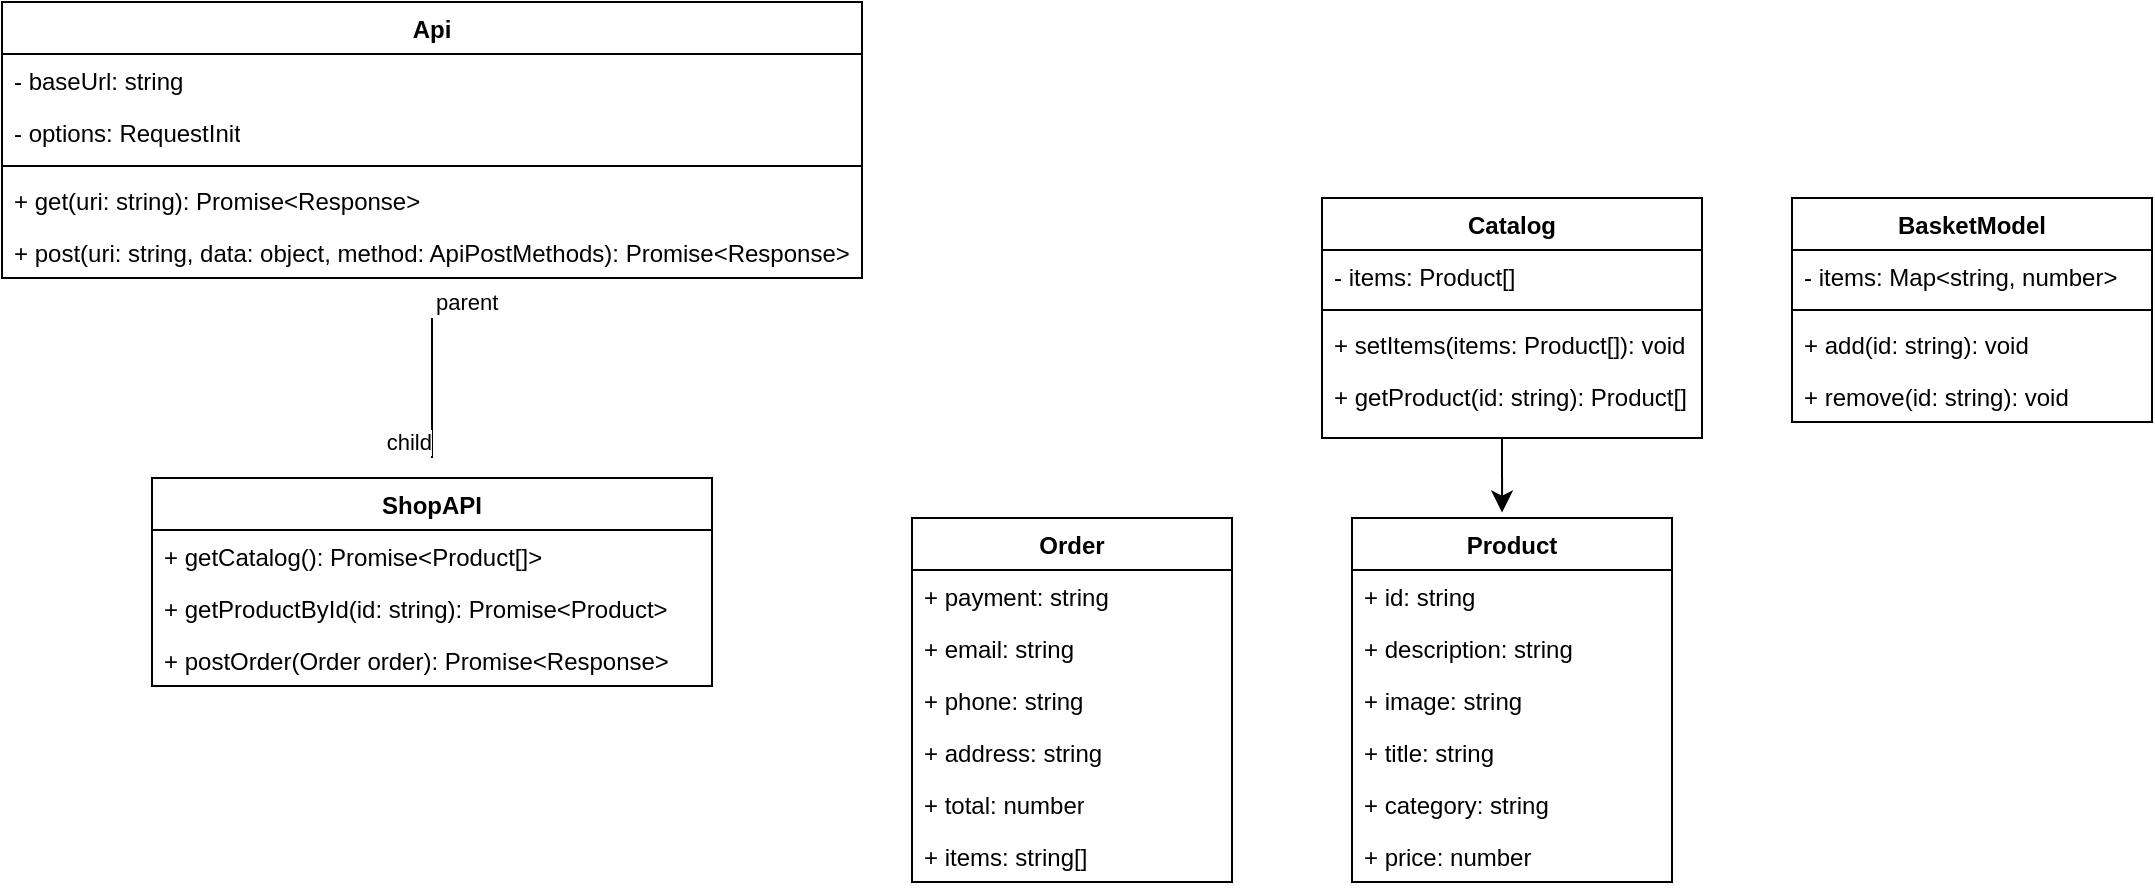 <mxfile version="26.0.16">
  <diagram id="C5RBs43oDa-KdzZeNtuy" name="Page-1">
    <mxGraphModel dx="1295" dy="2236" grid="1" gridSize="10" guides="1" tooltips="1" connect="1" arrows="1" fold="1" page="1" pageScale="1" pageWidth="827" pageHeight="1169" math="0" shadow="0">
      <root>
        <mxCell id="WIyWlLk6GJQsqaUBKTNV-0" />
        <mxCell id="WIyWlLk6GJQsqaUBKTNV-1" parent="WIyWlLk6GJQsqaUBKTNV-0" />
        <mxCell id="SmIBdzl2tULBFA1JLsAg-3" value="Product" style="swimlane;fontStyle=1;align=center;verticalAlign=top;childLayout=stackLayout;horizontal=1;startSize=26;horizontalStack=0;resizeParent=1;resizeParentMax=0;resizeLast=0;collapsible=1;marginBottom=0;whiteSpace=wrap;html=1;" parent="WIyWlLk6GJQsqaUBKTNV-1" vertex="1">
          <mxGeometry x="700" y="200" width="160" height="182" as="geometry" />
        </mxCell>
        <mxCell id="SmIBdzl2tULBFA1JLsAg-4" value="+ id: string" style="text;strokeColor=none;fillColor=none;align=left;verticalAlign=top;spacingLeft=4;spacingRight=4;overflow=hidden;rotatable=0;points=[[0,0.5],[1,0.5]];portConstraint=eastwest;whiteSpace=wrap;html=1;" parent="SmIBdzl2tULBFA1JLsAg-3" vertex="1">
          <mxGeometry y="26" width="160" height="26" as="geometry" />
        </mxCell>
        <mxCell id="SmIBdzl2tULBFA1JLsAg-8" value="+ description: string" style="text;strokeColor=none;fillColor=none;align=left;verticalAlign=top;spacingLeft=4;spacingRight=4;overflow=hidden;rotatable=0;points=[[0,0.5],[1,0.5]];portConstraint=eastwest;whiteSpace=wrap;html=1;" parent="SmIBdzl2tULBFA1JLsAg-3" vertex="1">
          <mxGeometry y="52" width="160" height="26" as="geometry" />
        </mxCell>
        <mxCell id="SmIBdzl2tULBFA1JLsAg-6" value="+ image: string" style="text;strokeColor=none;fillColor=none;align=left;verticalAlign=top;spacingLeft=4;spacingRight=4;overflow=hidden;rotatable=0;points=[[0,0.5],[1,0.5]];portConstraint=eastwest;whiteSpace=wrap;html=1;" parent="SmIBdzl2tULBFA1JLsAg-3" vertex="1">
          <mxGeometry y="78" width="160" height="26" as="geometry" />
        </mxCell>
        <mxCell id="SmIBdzl2tULBFA1JLsAg-9" value="+ title: string" style="text;strokeColor=none;fillColor=none;align=left;verticalAlign=top;spacingLeft=4;spacingRight=4;overflow=hidden;rotatable=0;points=[[0,0.5],[1,0.5]];portConstraint=eastwest;whiteSpace=wrap;html=1;" parent="SmIBdzl2tULBFA1JLsAg-3" vertex="1">
          <mxGeometry y="104" width="160" height="26" as="geometry" />
        </mxCell>
        <mxCell id="SmIBdzl2tULBFA1JLsAg-10" value="+ category: string" style="text;strokeColor=none;fillColor=none;align=left;verticalAlign=top;spacingLeft=4;spacingRight=4;overflow=hidden;rotatable=0;points=[[0,0.5],[1,0.5]];portConstraint=eastwest;whiteSpace=wrap;html=1;" parent="SmIBdzl2tULBFA1JLsAg-3" vertex="1">
          <mxGeometry y="130" width="160" height="26" as="geometry" />
        </mxCell>
        <mxCell id="SmIBdzl2tULBFA1JLsAg-11" value="+ price: number" style="text;strokeColor=none;fillColor=none;align=left;verticalAlign=top;spacingLeft=4;spacingRight=4;overflow=hidden;rotatable=0;points=[[0,0.5],[1,0.5]];portConstraint=eastwest;whiteSpace=wrap;html=1;" parent="SmIBdzl2tULBFA1JLsAg-3" vertex="1">
          <mxGeometry y="156" width="160" height="26" as="geometry" />
        </mxCell>
        <mxCell id="SmIBdzl2tULBFA1JLsAg-17" value="Catalog" style="swimlane;fontStyle=1;align=center;verticalAlign=top;childLayout=stackLayout;horizontal=1;startSize=26;horizontalStack=0;resizeParent=1;resizeParentMax=0;resizeLast=0;collapsible=1;marginBottom=0;whiteSpace=wrap;html=1;" parent="WIyWlLk6GJQsqaUBKTNV-1" vertex="1">
          <mxGeometry x="685" y="40" width="190" height="120" as="geometry" />
        </mxCell>
        <mxCell id="SmIBdzl2tULBFA1JLsAg-18" value="- items: Product[]" style="text;strokeColor=none;fillColor=none;align=left;verticalAlign=top;spacingLeft=4;spacingRight=4;overflow=hidden;rotatable=0;points=[[0,0.5],[1,0.5]];portConstraint=eastwest;whiteSpace=wrap;html=1;" parent="SmIBdzl2tULBFA1JLsAg-17" vertex="1">
          <mxGeometry y="26" width="190" height="26" as="geometry" />
        </mxCell>
        <mxCell id="SmIBdzl2tULBFA1JLsAg-19" value="" style="line;strokeWidth=1;fillColor=none;align=left;verticalAlign=middle;spacingTop=-1;spacingLeft=3;spacingRight=3;rotatable=0;labelPosition=right;points=[];portConstraint=eastwest;strokeColor=inherit;" parent="SmIBdzl2tULBFA1JLsAg-17" vertex="1">
          <mxGeometry y="52" width="190" height="8" as="geometry" />
        </mxCell>
        <mxCell id="SmIBdzl2tULBFA1JLsAg-20" value="+ setItems(items: Product[]): void" style="text;strokeColor=none;fillColor=none;align=left;verticalAlign=top;spacingLeft=4;spacingRight=4;overflow=hidden;rotatable=0;points=[[0,0.5],[1,0.5]];portConstraint=eastwest;whiteSpace=wrap;html=1;" parent="SmIBdzl2tULBFA1JLsAg-17" vertex="1">
          <mxGeometry y="60" width="190" height="26" as="geometry" />
        </mxCell>
        <mxCell id="SmIBdzl2tULBFA1JLsAg-27" value="" style="endArrow=classic;html=1;rounded=0;fontSize=12;startSize=8;endSize=8;curved=1;entryX=0.469;entryY=-0.015;entryDx=0;entryDy=0;entryPerimeter=0;" parent="SmIBdzl2tULBFA1JLsAg-17" target="SmIBdzl2tULBFA1JLsAg-3" edge="1">
          <mxGeometry width="50" height="50" relative="1" as="geometry">
            <mxPoint x="90" y="120" as="sourcePoint" />
            <mxPoint x="140" y="70" as="targetPoint" />
          </mxGeometry>
        </mxCell>
        <mxCell id="SmIBdzl2tULBFA1JLsAg-22" value="+ getProduct(id: string): Product[]" style="text;strokeColor=none;fillColor=none;align=left;verticalAlign=top;spacingLeft=4;spacingRight=4;overflow=hidden;rotatable=0;points=[[0,0.5],[1,0.5]];portConstraint=eastwest;whiteSpace=wrap;html=1;" parent="SmIBdzl2tULBFA1JLsAg-17" vertex="1">
          <mxGeometry y="86" width="190" height="34" as="geometry" />
        </mxCell>
        <mxCell id="SmIBdzl2tULBFA1JLsAg-28" value="BasketModel" style="swimlane;fontStyle=1;align=center;verticalAlign=top;childLayout=stackLayout;horizontal=1;startSize=26;horizontalStack=0;resizeParent=1;resizeParentMax=0;resizeLast=0;collapsible=1;marginBottom=0;whiteSpace=wrap;html=1;" parent="WIyWlLk6GJQsqaUBKTNV-1" vertex="1">
          <mxGeometry x="920" y="40" width="180" height="112" as="geometry" />
        </mxCell>
        <mxCell id="SmIBdzl2tULBFA1JLsAg-29" value="- items: Map&amp;lt;string, number&amp;gt;" style="text;strokeColor=none;fillColor=none;align=left;verticalAlign=top;spacingLeft=4;spacingRight=4;overflow=hidden;rotatable=0;points=[[0,0.5],[1,0.5]];portConstraint=eastwest;whiteSpace=wrap;html=1;" parent="SmIBdzl2tULBFA1JLsAg-28" vertex="1">
          <mxGeometry y="26" width="180" height="26" as="geometry" />
        </mxCell>
        <mxCell id="SmIBdzl2tULBFA1JLsAg-30" value="" style="line;strokeWidth=1;fillColor=none;align=left;verticalAlign=middle;spacingTop=-1;spacingLeft=3;spacingRight=3;rotatable=0;labelPosition=right;points=[];portConstraint=eastwest;strokeColor=inherit;" parent="SmIBdzl2tULBFA1JLsAg-28" vertex="1">
          <mxGeometry y="52" width="180" height="8" as="geometry" />
        </mxCell>
        <mxCell id="SmIBdzl2tULBFA1JLsAg-31" value="+ add(id: string): void" style="text;strokeColor=none;fillColor=none;align=left;verticalAlign=top;spacingLeft=4;spacingRight=4;overflow=hidden;rotatable=0;points=[[0,0.5],[1,0.5]];portConstraint=eastwest;whiteSpace=wrap;html=1;" parent="SmIBdzl2tULBFA1JLsAg-28" vertex="1">
          <mxGeometry y="60" width="180" height="26" as="geometry" />
        </mxCell>
        <mxCell id="SmIBdzl2tULBFA1JLsAg-32" value="+ remove(id: string): void" style="text;strokeColor=none;fillColor=none;align=left;verticalAlign=top;spacingLeft=4;spacingRight=4;overflow=hidden;rotatable=0;points=[[0,0.5],[1,0.5]];portConstraint=eastwest;whiteSpace=wrap;html=1;" parent="SmIBdzl2tULBFA1JLsAg-28" vertex="1">
          <mxGeometry y="86" width="180" height="26" as="geometry" />
        </mxCell>
        <mxCell id="SmIBdzl2tULBFA1JLsAg-33" value="ShopAPI" style="swimlane;fontStyle=1;align=center;verticalAlign=top;childLayout=stackLayout;horizontal=1;startSize=26;horizontalStack=0;resizeParent=1;resizeParentMax=0;resizeLast=0;collapsible=1;marginBottom=0;whiteSpace=wrap;html=1;" parent="WIyWlLk6GJQsqaUBKTNV-1" vertex="1">
          <mxGeometry x="100" y="180" width="280" height="104" as="geometry" />
        </mxCell>
        <mxCell id="SmIBdzl2tULBFA1JLsAg-36" value="+ getCatalog(): Promise&amp;lt;Product[]&amp;gt;" style="text;strokeColor=none;fillColor=none;align=left;verticalAlign=top;spacingLeft=4;spacingRight=4;overflow=hidden;rotatable=0;points=[[0,0.5],[1,0.5]];portConstraint=eastwest;whiteSpace=wrap;html=1;" parent="SmIBdzl2tULBFA1JLsAg-33" vertex="1">
          <mxGeometry y="26" width="280" height="26" as="geometry" />
        </mxCell>
        <mxCell id="SmIBdzl2tULBFA1JLsAg-37" value="+ getProductById(id: string): Promise&amp;lt;Product&amp;gt;" style="text;strokeColor=none;fillColor=none;align=left;verticalAlign=top;spacingLeft=4;spacingRight=4;overflow=hidden;rotatable=0;points=[[0,0.5],[1,0.5]];portConstraint=eastwest;whiteSpace=wrap;html=1;" parent="SmIBdzl2tULBFA1JLsAg-33" vertex="1">
          <mxGeometry y="52" width="280" height="26" as="geometry" />
        </mxCell>
        <mxCell id="SmIBdzl2tULBFA1JLsAg-49" value="+ postOrder(Order order): Promise&amp;lt;Response&amp;gt;" style="text;strokeColor=none;fillColor=none;align=left;verticalAlign=top;spacingLeft=4;spacingRight=4;overflow=hidden;rotatable=0;points=[[0,0.5],[1,0.5]];portConstraint=eastwest;whiteSpace=wrap;html=1;" parent="SmIBdzl2tULBFA1JLsAg-33" vertex="1">
          <mxGeometry y="78" width="280" height="26" as="geometry" />
        </mxCell>
        <mxCell id="SmIBdzl2tULBFA1JLsAg-39" value="Order" style="swimlane;fontStyle=1;align=center;verticalAlign=top;childLayout=stackLayout;horizontal=1;startSize=26;horizontalStack=0;resizeParent=1;resizeParentMax=0;resizeLast=0;collapsible=1;marginBottom=0;whiteSpace=wrap;html=1;" parent="WIyWlLk6GJQsqaUBKTNV-1" vertex="1">
          <mxGeometry x="480" y="200" width="160" height="182" as="geometry" />
        </mxCell>
        <mxCell id="SmIBdzl2tULBFA1JLsAg-40" value="+ payment: string" style="text;strokeColor=none;fillColor=none;align=left;verticalAlign=top;spacingLeft=4;spacingRight=4;overflow=hidden;rotatable=0;points=[[0,0.5],[1,0.5]];portConstraint=eastwest;whiteSpace=wrap;html=1;" parent="SmIBdzl2tULBFA1JLsAg-39" vertex="1">
          <mxGeometry y="26" width="160" height="26" as="geometry" />
        </mxCell>
        <mxCell id="SmIBdzl2tULBFA1JLsAg-43" value="+ email: string" style="text;strokeColor=none;fillColor=none;align=left;verticalAlign=top;spacingLeft=4;spacingRight=4;overflow=hidden;rotatable=0;points=[[0,0.5],[1,0.5]];portConstraint=eastwest;whiteSpace=wrap;html=1;" parent="SmIBdzl2tULBFA1JLsAg-39" vertex="1">
          <mxGeometry y="52" width="160" height="26" as="geometry" />
        </mxCell>
        <mxCell id="SmIBdzl2tULBFA1JLsAg-44" value="+ phone: string" style="text;strokeColor=none;fillColor=none;align=left;verticalAlign=top;spacingLeft=4;spacingRight=4;overflow=hidden;rotatable=0;points=[[0,0.5],[1,0.5]];portConstraint=eastwest;whiteSpace=wrap;html=1;" parent="SmIBdzl2tULBFA1JLsAg-39" vertex="1">
          <mxGeometry y="78" width="160" height="26" as="geometry" />
        </mxCell>
        <mxCell id="SmIBdzl2tULBFA1JLsAg-45" value="+ address: string" style="text;strokeColor=none;fillColor=none;align=left;verticalAlign=top;spacingLeft=4;spacingRight=4;overflow=hidden;rotatable=0;points=[[0,0.5],[1,0.5]];portConstraint=eastwest;whiteSpace=wrap;html=1;" parent="SmIBdzl2tULBFA1JLsAg-39" vertex="1">
          <mxGeometry y="104" width="160" height="26" as="geometry" />
        </mxCell>
        <mxCell id="SmIBdzl2tULBFA1JLsAg-46" value="+ total: number" style="text;strokeColor=none;fillColor=none;align=left;verticalAlign=top;spacingLeft=4;spacingRight=4;overflow=hidden;rotatable=0;points=[[0,0.5],[1,0.5]];portConstraint=eastwest;whiteSpace=wrap;html=1;" parent="SmIBdzl2tULBFA1JLsAg-39" vertex="1">
          <mxGeometry y="130" width="160" height="26" as="geometry" />
        </mxCell>
        <mxCell id="SmIBdzl2tULBFA1JLsAg-47" value="+ items: string[]" style="text;strokeColor=none;fillColor=none;align=left;verticalAlign=top;spacingLeft=4;spacingRight=4;overflow=hidden;rotatable=0;points=[[0,0.5],[1,0.5]];portConstraint=eastwest;whiteSpace=wrap;html=1;" parent="SmIBdzl2tULBFA1JLsAg-39" vertex="1">
          <mxGeometry y="156" width="160" height="26" as="geometry" />
        </mxCell>
        <mxCell id="G8yivwRX7MRyoKSIqtqu-0" value="Api" style="swimlane;fontStyle=1;align=center;verticalAlign=top;childLayout=stackLayout;horizontal=1;startSize=26;horizontalStack=0;resizeParent=1;resizeParentMax=0;resizeLast=0;collapsible=1;marginBottom=0;whiteSpace=wrap;html=1;" vertex="1" parent="WIyWlLk6GJQsqaUBKTNV-1">
          <mxGeometry x="25" y="-58" width="430" height="138" as="geometry" />
        </mxCell>
        <mxCell id="G8yivwRX7MRyoKSIqtqu-1" value="- baseUrl: string" style="text;strokeColor=none;fillColor=none;align=left;verticalAlign=top;spacingLeft=4;spacingRight=4;overflow=hidden;rotatable=0;points=[[0,0.5],[1,0.5]];portConstraint=eastwest;whiteSpace=wrap;html=1;" vertex="1" parent="G8yivwRX7MRyoKSIqtqu-0">
          <mxGeometry y="26" width="430" height="26" as="geometry" />
        </mxCell>
        <mxCell id="G8yivwRX7MRyoKSIqtqu-5" value="- options: RequestInit" style="text;strokeColor=none;fillColor=none;align=left;verticalAlign=top;spacingLeft=4;spacingRight=4;overflow=hidden;rotatable=0;points=[[0,0.5],[1,0.5]];portConstraint=eastwest;whiteSpace=wrap;html=1;" vertex="1" parent="G8yivwRX7MRyoKSIqtqu-0">
          <mxGeometry y="52" width="430" height="26" as="geometry" />
        </mxCell>
        <mxCell id="G8yivwRX7MRyoKSIqtqu-2" value="" style="line;strokeWidth=1;fillColor=none;align=left;verticalAlign=middle;spacingTop=-1;spacingLeft=3;spacingRight=3;rotatable=0;labelPosition=right;points=[];portConstraint=eastwest;strokeColor=inherit;" vertex="1" parent="G8yivwRX7MRyoKSIqtqu-0">
          <mxGeometry y="78" width="430" height="8" as="geometry" />
        </mxCell>
        <mxCell id="G8yivwRX7MRyoKSIqtqu-3" value="+ get(uri: string): Promise&amp;lt;Response&amp;gt;" style="text;strokeColor=none;fillColor=none;align=left;verticalAlign=top;spacingLeft=4;spacingRight=4;overflow=hidden;rotatable=0;points=[[0,0.5],[1,0.5]];portConstraint=eastwest;whiteSpace=wrap;html=1;" vertex="1" parent="G8yivwRX7MRyoKSIqtqu-0">
          <mxGeometry y="86" width="430" height="26" as="geometry" />
        </mxCell>
        <mxCell id="G8yivwRX7MRyoKSIqtqu-4" value="+ post(uri: string, data: object, method: ApiPostMethods): Promise&amp;lt;Response&amp;gt;" style="text;strokeColor=none;fillColor=none;align=left;verticalAlign=top;spacingLeft=4;spacingRight=4;overflow=hidden;rotatable=0;points=[[0,0.5],[1,0.5]];portConstraint=eastwest;whiteSpace=wrap;html=1;" vertex="1" parent="G8yivwRX7MRyoKSIqtqu-0">
          <mxGeometry y="112" width="430" height="26" as="geometry" />
        </mxCell>
        <mxCell id="G8yivwRX7MRyoKSIqtqu-6" value="" style="endArrow=none;html=1;edgeStyle=orthogonalEdgeStyle;rounded=0;" edge="1" parent="G8yivwRX7MRyoKSIqtqu-0">
          <mxGeometry relative="1" as="geometry">
            <mxPoint x="215" y="158" as="sourcePoint" />
            <mxPoint x="215" y="228" as="targetPoint" />
          </mxGeometry>
        </mxCell>
        <mxCell id="G8yivwRX7MRyoKSIqtqu-7" value="parent" style="edgeLabel;resizable=0;html=1;align=left;verticalAlign=bottom;" connectable="0" vertex="1" parent="G8yivwRX7MRyoKSIqtqu-6">
          <mxGeometry x="-1" relative="1" as="geometry" />
        </mxCell>
        <mxCell id="G8yivwRX7MRyoKSIqtqu-8" value="child" style="edgeLabel;resizable=0;html=1;align=right;verticalAlign=bottom;" connectable="0" vertex="1" parent="G8yivwRX7MRyoKSIqtqu-6">
          <mxGeometry x="1" relative="1" as="geometry" />
        </mxCell>
      </root>
    </mxGraphModel>
  </diagram>
</mxfile>
